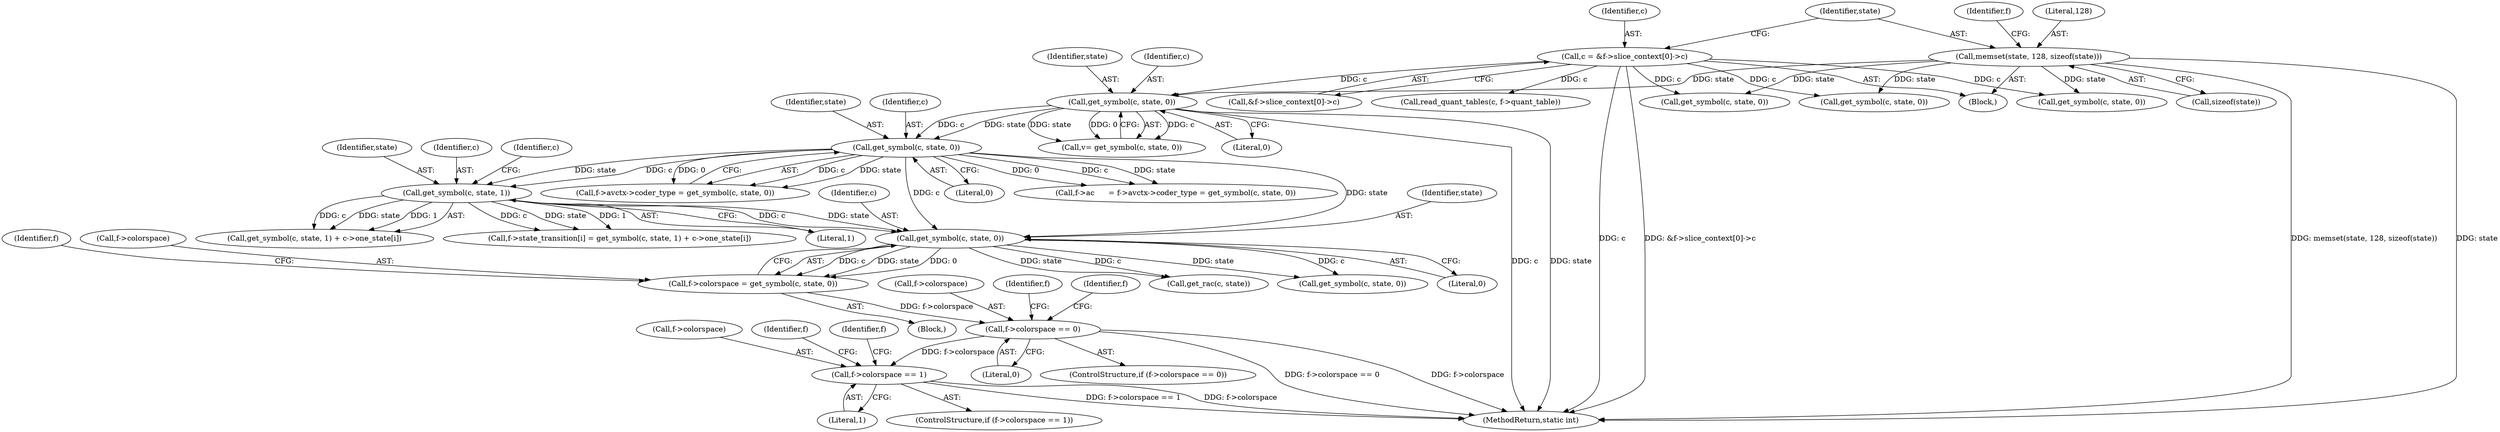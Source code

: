 digraph "0_FFmpeg_547d690d676064069d44703a1917e0dab7e33445@pointer" {
"1000271" [label="(Call,f->colorspace == 0)"];
"1000207" [label="(Call,f->colorspace = get_symbol(c, state, 0))"];
"1000211" [label="(Call,get_symbol(c, state, 0))"];
"1000171" [label="(Call,get_symbol(c, state, 0))"];
"1000138" [label="(Call,get_symbol(c, state, 0))"];
"1000113" [label="(Call,c = &f->slice_context[0]->c)"];
"1000123" [label="(Call,memset(state, 128, sizeof(state)))"];
"1000198" [label="(Call,get_symbol(c, state, 1))"];
"1000641" [label="(Call,f->colorspace == 1)"];
"1000271" [label="(Call,f->colorspace == 0)"];
"1000643" [label="(Identifier,f)"];
"1000165" [label="(Call,f->avctx->coder_type = get_symbol(c, state, 0))"];
"1000281" [label="(Identifier,f)"];
"1000172" [label="(Identifier,c)"];
"1000140" [label="(Identifier,state)"];
"1000197" [label="(Call,get_symbol(c, state, 1) + c->one_state[i])"];
"1000191" [label="(Call,f->state_transition[i] = get_symbol(c, state, 1) + c->one_state[i])"];
"1000275" [label="(Literal,0)"];
"1000139" [label="(Identifier,c)"];
"1000174" [label="(Literal,0)"];
"1000235" [label="(Call,get_rac(c, state))"];
"1000113" [label="(Call,c = &f->slice_context[0]->c)"];
"1000114" [label="(Identifier,c)"];
"1000227" [label="(Call,get_symbol(c, state, 0))"];
"1000200" [label="(Identifier,state)"];
"1000126" [label="(Call,sizeof(state))"];
"1000218" [label="(Identifier,f)"];
"1000214" [label="(Literal,0)"];
"1000270" [label="(ControlStructure,if (f->colorspace == 0))"];
"1000125" [label="(Literal,128)"];
"1000173" [label="(Identifier,state)"];
"1000207" [label="(Call,f->colorspace = get_symbol(c, state, 0))"];
"1000213" [label="(Identifier,state)"];
"1000962" [label="(Call,get_symbol(c, state, 0))"];
"1000642" [label="(Call,f->colorspace)"];
"1000198" [label="(Call,get_symbol(c, state, 1))"];
"1000752" [label="(Identifier,f)"];
"1000208" [label="(Call,f->colorspace)"];
"1000171" [label="(Call,get_symbol(c, state, 0))"];
"1000136" [label="(Call,v= get_symbol(c, state, 0))"];
"1000131" [label="(Identifier,f)"];
"1000645" [label="(Literal,1)"];
"1000814" [label="(Call,get_symbol(c, state, 0))"];
"1000199" [label="(Identifier,c)"];
"1000640" [label="(ControlStructure,if (f->colorspace == 1))"];
"1000650" [label="(Identifier,f)"];
"1000138" [label="(Call,get_symbol(c, state, 0))"];
"1000115" [label="(Call,&f->slice_context[0]->c)"];
"1000212" [label="(Identifier,c)"];
"1000641" [label="(Call,f->colorspace == 1)"];
"1000123" [label="(Call,memset(state, 128, sizeof(state)))"];
"1000784" [label="(Call,read_quant_tables(c, f->quant_table))"];
"1000104" [label="(Block,)"];
"1001147" [label="(Call,get_symbol(c, state, 0))"];
"1000134" [label="(Block,)"];
"1000161" [label="(Call,f->ac      = f->avctx->coder_type = get_symbol(c, state, 0))"];
"1000201" [label="(Literal,1)"];
"1000204" [label="(Identifier,c)"];
"1001241" [label="(MethodReturn,static int)"];
"1000141" [label="(Literal,0)"];
"1000124" [label="(Identifier,state)"];
"1000272" [label="(Call,f->colorspace)"];
"1000211" [label="(Call,get_symbol(c, state, 0))"];
"1000271" -> "1000270"  [label="AST: "];
"1000271" -> "1000275"  [label="CFG: "];
"1000272" -> "1000271"  [label="AST: "];
"1000275" -> "1000271"  [label="AST: "];
"1000281" -> "1000271"  [label="CFG: "];
"1000643" -> "1000271"  [label="CFG: "];
"1000271" -> "1001241"  [label="DDG: f->colorspace"];
"1000271" -> "1001241"  [label="DDG: f->colorspace == 0"];
"1000207" -> "1000271"  [label="DDG: f->colorspace"];
"1000271" -> "1000641"  [label="DDG: f->colorspace"];
"1000207" -> "1000134"  [label="AST: "];
"1000207" -> "1000211"  [label="CFG: "];
"1000208" -> "1000207"  [label="AST: "];
"1000211" -> "1000207"  [label="AST: "];
"1000218" -> "1000207"  [label="CFG: "];
"1000211" -> "1000207"  [label="DDG: c"];
"1000211" -> "1000207"  [label="DDG: state"];
"1000211" -> "1000207"  [label="DDG: 0"];
"1000211" -> "1000214"  [label="CFG: "];
"1000212" -> "1000211"  [label="AST: "];
"1000213" -> "1000211"  [label="AST: "];
"1000214" -> "1000211"  [label="AST: "];
"1000171" -> "1000211"  [label="DDG: c"];
"1000171" -> "1000211"  [label="DDG: state"];
"1000198" -> "1000211"  [label="DDG: c"];
"1000198" -> "1000211"  [label="DDG: state"];
"1000211" -> "1000227"  [label="DDG: c"];
"1000211" -> "1000227"  [label="DDG: state"];
"1000211" -> "1000235"  [label="DDG: c"];
"1000211" -> "1000235"  [label="DDG: state"];
"1000171" -> "1000165"  [label="AST: "];
"1000171" -> "1000174"  [label="CFG: "];
"1000172" -> "1000171"  [label="AST: "];
"1000173" -> "1000171"  [label="AST: "];
"1000174" -> "1000171"  [label="AST: "];
"1000165" -> "1000171"  [label="CFG: "];
"1000171" -> "1000161"  [label="DDG: c"];
"1000171" -> "1000161"  [label="DDG: state"];
"1000171" -> "1000161"  [label="DDG: 0"];
"1000171" -> "1000165"  [label="DDG: c"];
"1000171" -> "1000165"  [label="DDG: state"];
"1000171" -> "1000165"  [label="DDG: 0"];
"1000138" -> "1000171"  [label="DDG: c"];
"1000138" -> "1000171"  [label="DDG: state"];
"1000171" -> "1000198"  [label="DDG: c"];
"1000171" -> "1000198"  [label="DDG: state"];
"1000138" -> "1000136"  [label="AST: "];
"1000138" -> "1000141"  [label="CFG: "];
"1000139" -> "1000138"  [label="AST: "];
"1000140" -> "1000138"  [label="AST: "];
"1000141" -> "1000138"  [label="AST: "];
"1000136" -> "1000138"  [label="CFG: "];
"1000138" -> "1001241"  [label="DDG: c"];
"1000138" -> "1001241"  [label="DDG: state"];
"1000138" -> "1000136"  [label="DDG: c"];
"1000138" -> "1000136"  [label="DDG: state"];
"1000138" -> "1000136"  [label="DDG: 0"];
"1000113" -> "1000138"  [label="DDG: c"];
"1000123" -> "1000138"  [label="DDG: state"];
"1000113" -> "1000104"  [label="AST: "];
"1000113" -> "1000115"  [label="CFG: "];
"1000114" -> "1000113"  [label="AST: "];
"1000115" -> "1000113"  [label="AST: "];
"1000124" -> "1000113"  [label="CFG: "];
"1000113" -> "1001241"  [label="DDG: c"];
"1000113" -> "1001241"  [label="DDG: &f->slice_context[0]->c"];
"1000113" -> "1000784"  [label="DDG: c"];
"1000113" -> "1000814"  [label="DDG: c"];
"1000113" -> "1000962"  [label="DDG: c"];
"1000113" -> "1001147"  [label="DDG: c"];
"1000123" -> "1000104"  [label="AST: "];
"1000123" -> "1000126"  [label="CFG: "];
"1000124" -> "1000123"  [label="AST: "];
"1000125" -> "1000123"  [label="AST: "];
"1000126" -> "1000123"  [label="AST: "];
"1000131" -> "1000123"  [label="CFG: "];
"1000123" -> "1001241"  [label="DDG: memset(state, 128, sizeof(state))"];
"1000123" -> "1001241"  [label="DDG: state"];
"1000123" -> "1000814"  [label="DDG: state"];
"1000123" -> "1000962"  [label="DDG: state"];
"1000123" -> "1001147"  [label="DDG: state"];
"1000198" -> "1000197"  [label="AST: "];
"1000198" -> "1000201"  [label="CFG: "];
"1000199" -> "1000198"  [label="AST: "];
"1000200" -> "1000198"  [label="AST: "];
"1000201" -> "1000198"  [label="AST: "];
"1000204" -> "1000198"  [label="CFG: "];
"1000198" -> "1000191"  [label="DDG: c"];
"1000198" -> "1000191"  [label="DDG: state"];
"1000198" -> "1000191"  [label="DDG: 1"];
"1000198" -> "1000197"  [label="DDG: c"];
"1000198" -> "1000197"  [label="DDG: state"];
"1000198" -> "1000197"  [label="DDG: 1"];
"1000641" -> "1000640"  [label="AST: "];
"1000641" -> "1000645"  [label="CFG: "];
"1000642" -> "1000641"  [label="AST: "];
"1000645" -> "1000641"  [label="AST: "];
"1000650" -> "1000641"  [label="CFG: "];
"1000752" -> "1000641"  [label="CFG: "];
"1000641" -> "1001241"  [label="DDG: f->colorspace == 1"];
"1000641" -> "1001241"  [label="DDG: f->colorspace"];
}
